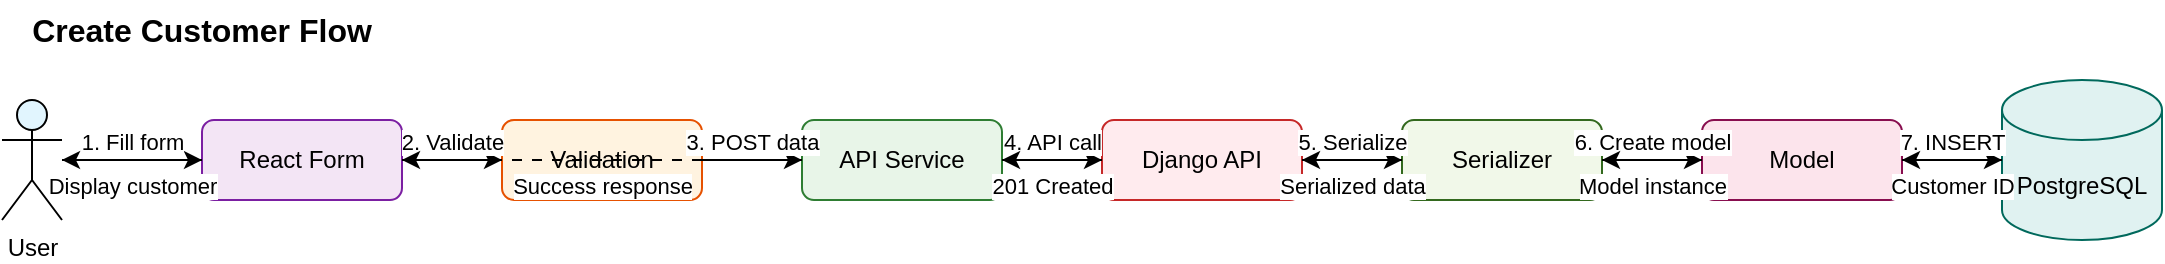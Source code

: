 <mxfile version="22.1.16" type="device">
  <diagram name="Customer CRUD Flow" id="crud-flow">
    <mxGraphModel dx="1422" dy="794" grid="1" gridSize="10" guides="1" tooltips="1" connect="1" arrows="1" fold="1" page="1" pageScale="1" pageWidth="1169" pageHeight="827" math="0" shadow="0">
      <root>
        <mxCell id="0" />
        <mxCell id="1" parent="0" />
        
        <!-- Actors -->
        <mxCell id="user" value="User" style="shape=umlActor;verticalLabelPosition=bottom;verticalAlign=top;html=1;outlineConnect=0;fillColor=#e1f5fe;" vertex="1" parent="1">
          <mxGeometry x="50" y="100" width="30" height="60" as="geometry" />
        </mxCell>
        
        <!-- Components -->
        <mxCell id="react-form" value="React Form" style="rounded=1;whiteSpace=wrap;html=1;fillColor=#f3e5f5;strokeColor=#7b1fa2;" vertex="1" parent="1">
          <mxGeometry x="150" y="110" width="100" height="40" as="geometry" />
        </mxCell>
        
        <mxCell id="validation" value="Validation" style="rounded=1;whiteSpace=wrap;html=1;fillColor=#fff3e0;strokeColor=#e65100;" vertex="1" parent="1">
          <mxGeometry x="300" y="110" width="100" height="40" as="geometry" />
        </mxCell>
        
        <mxCell id="api-service" value="API Service" style="rounded=1;whiteSpace=wrap;html=1;fillColor=#e8f5e8;strokeColor=#2e7d32;" vertex="1" parent="1">
          <mxGeometry x="450" y="110" width="100" height="40" as="geometry" />
        </mxCell>
        
        <mxCell id="django-api" value="Django API" style="rounded=1;whiteSpace=wrap;html=1;fillColor=#ffebee;strokeColor=#c62828;" vertex="1" parent="1">
          <mxGeometry x="600" y="110" width="100" height="40" as="geometry" />
        </mxCell>
        
        <mxCell id="serializer" value="Serializer" style="rounded=1;whiteSpace=wrap;html=1;fillColor=#f1f8e9;strokeColor=#33691e;" vertex="1" parent="1">
          <mxGeometry x="750" y="110" width="100" height="40" as="geometry" />
        </mxCell>
        
        <mxCell id="model" value="Model" style="rounded=1;whiteSpace=wrap;html=1;fillColor=#fce4ec;strokeColor=#880e4f;" vertex="1" parent="1">
          <mxGeometry x="900" y="110" width="100" height="40" as="geometry" />
        </mxCell>
        
        <mxCell id="database" value="PostgreSQL" style="shape=cylinder3;whiteSpace=wrap;html=1;boundedLbl=1;backgroundOutline=1;size=15;fillColor=#e0f2f1;strokeColor=#00695c;" vertex="1" parent="1">
          <mxGeometry x="1050" y="90" width="80" height="80" as="geometry" />
        </mxCell>
        
        <!-- Create Customer Flow -->
        <mxCell id="create-title" value="Create Customer Flow" style="text;html=1;strokeColor=none;fillColor=none;align=center;verticalAlign=middle;whiteSpace=wrap;rounded=0;fontSize=16;fontStyle=1;" vertex="1" parent="1">
          <mxGeometry x="50" y="50" width="200" height="30" as="geometry" />
        </mxCell>
        
        <!-- Flow Steps -->
        <mxCell id="step1" value="1. Fill form" style="edgeStyle=orthogonalEdgeStyle;rounded=0;orthogonalLoop=1;jettySize=auto;html=1;labelPosition=center;verticalLabelPosition=top;align=center;verticalAlign=bottom;" edge="1" parent="1" source="user" target="react-form">
          <mxGeometry relative="1" as="geometry" />
        </mxCell>
        
        <mxCell id="step2" value="2. Validate" style="edgeStyle=orthogonalEdgeStyle;rounded=0;orthogonalLoop=1;jettySize=auto;html=1;labelPosition=center;verticalLabelPosition=top;align=center;verticalAlign=bottom;" edge="1" parent="1" source="react-form" target="validation">
          <mxGeometry relative="1" as="geometry" />
        </mxCell>
        
        <mxCell id="step3" value="3. POST data" style="edgeStyle=orthogonalEdgeStyle;rounded=0;orthogonalLoop=1;jettySize=auto;html=1;labelPosition=center;verticalLabelPosition=top;align=center;verticalAlign=bottom;" edge="1" parent="1" source="validation" target="api-service">
          <mxGeometry relative="1" as="geometry" />
        </mxCell>
        
        <mxCell id="step4" value="4. API call" style="edgeStyle=orthogonalEdgeStyle;rounded=0;orthogonalLoop=1;jettySize=auto;html=1;labelPosition=center;verticalLabelPosition=top;align=center;verticalAlign=bottom;" edge="1" parent="1" source="api-service" target="django-api">
          <mxGeometry relative="1" as="geometry" />
        </mxCell>
        
        <mxCell id="step5" value="5. Serialize" style="edgeStyle=orthogonalEdgeStyle;rounded=0;orthogonalLoop=1;jettySize=auto;html=1;labelPosition=center;verticalLabelPosition=top;align=center;verticalAlign=bottom;" edge="1" parent="1" source="django-api" target="serializer">
          <mxGeometry relative="1" as="geometry" />
        </mxCell>
        
        <mxCell id="step6" value="6. Create model" style="edgeStyle=orthogonalEdgeStyle;rounded=0;orthogonalLoop=1;jettySize=auto;html=1;labelPosition=center;verticalLabelPosition=top;align=center;verticalAlign=bottom;" edge="1" parent="1" source="serializer" target="model">
          <mxGeometry relative="1" as="geometry" />
        </mxCell>
        
        <mxCell id="step7" value="7. INSERT" style="edgeStyle=orthogonalEdgeStyle;rounded=0;orthogonalLoop=1;jettySize=auto;html=1;labelPosition=center;verticalLabelPosition=top;align=center;verticalAlign=bottom;" edge="1" parent="1" source="model" target="database">
          <mxGeometry relative="1" as="geometry" />
        </mxCell>
        
        <!-- Response Flow -->
        <mxCell id="resp1" value="Customer ID" style="edgeStyle=orthogonalEdgeStyle;rounded=0;orthogonalLoop=1;jettySize=auto;html=1;labelPosition=center;verticalLabelPosition=bottom;align=center;verticalAlign=top;dashed=1;dashPattern=5 5;" edge="1" parent="1" source="database" target="model">
          <mxGeometry relative="1" as="geometry" />
        </mxCell>
        
        <mxCell id="resp2" value="Model instance" style="edgeStyle=orthogonalEdgeStyle;rounded=0;orthogonalLoop=1;jettySize=auto;html=1;labelPosition=center;verticalLabelPosition=bottom;align=center;verticalAlign=top;dashed=1;dashPattern=5 5;" edge="1" parent="1" source="model" target="serializer">
          <mxGeometry relative="1" as="geometry" />
        </mxCell>
        
        <mxCell id="resp3" value="Serialized data" style="edgeStyle=orthogonalEdgeStyle;rounded=0;orthogonalLoop=1;jettySize=auto;html=1;labelPosition=center;verticalLabelPosition=bottom;align=center;verticalAlign=top;dashed=1;dashPattern=5 5;" edge="1" parent="1" source="serializer" target="django-api">
          <mxGeometry relative="1" as="geometry" />
        </mxCell>
        
        <mxCell id="resp4" value="201 Created" style="edgeStyle=orthogonalEdgeStyle;rounded=0;orthogonalLoop=1;jettySize=auto;html=1;labelPosition=center;verticalLabelPosition=bottom;align=center;verticalAlign=top;dashed=1;dashPattern=5 5;" edge="1" parent="1" source="django-api" target="api-service">
          <mxGeometry relative="1" as="geometry" />
        </mxCell>
        
        <mxCell id="resp5" value="Success response" style="edgeStyle=orthogonalEdgeStyle;rounded=0;orthogonalLoop=1;jettySize=auto;html=1;labelPosition=center;verticalLabelPosition=bottom;align=center;verticalAlign=top;dashed=1;dashPattern=5 5;" edge="1" parent="1" source="api-service" target="react-form">
          <mxGeometry relative="1" as="geometry" />
        </mxCell>
        
        <mxCell id="resp6" value="Display customer" style="edgeStyle=orthogonalEdgeStyle;rounded=0;orthogonalLoop=1;jettySize=auto;html=1;labelPosition=center;verticalLabelPosition=bottom;align=center;verticalAlign=top;dashed=1;dashPattern=5 5;" edge="1" parent="1" source="react-form" target="user">
          <mxGeometry relative="1" as="geometry" />
        </mxCell>
        
      </root>
    </mxGraphModel>
  </diagram>
  
  <diagram name="Authentication Flow" id="auth-flow">
    <mxGraphModel dx="1422" dy="794" grid="1" gridSize="10" guides="1" tooltips="1" connect="1" arrows="1" fold="1" page="1" pageScale="1" pageWidth="1169" pageHeight="827" math="0" shadow="0">
      <root>
        <mxCell id="0" />
        <mxCell id="1" parent="0" />
        
        <!-- Authentication Flow Title -->
        <mxCell id="auth-title" value="Authentication Flow" style="text;html=1;strokeColor=none;fillColor=none;align=center;verticalAlign=middle;whiteSpace=wrap;rounded=0;fontSize=16;fontStyle=1;" vertex="1" parent="1">
          <mxGeometry x="50" y="50" width="200" height="30" as="geometry" />
        </mxCell>
        
        <!-- Actors and Components -->
        <mxCell id="auth-user" value="User" style="shape=umlActor;verticalLabelPosition=bottom;verticalAlign=top;html=1;outlineConnect=0;fillColor=#e1f5fe;" vertex="1" parent="1">
          <mxGeometry x="50" y="120" width="30" height="60" as="geometry" />
        </mxCell>
        
        <mxCell id="login-form" value="Login Form" style="rounded=1;whiteSpace=wrap;html=1;fillColor=#f3e5f5;strokeColor=#7b1fa2;" vertex="1" parent="1">
          <mxGeometry x="150" y="130" width="100" height="40" as="geometry" />
        </mxCell>
        
        <mxCell id="auth-service" value="Auth Service" style="rounded=1;whiteSpace=wrap;html=1;fillColor=#e8f5e8;strokeColor=#2e7d32;" vertex="1" parent="1">
          <mxGeometry x="300" y="130" width="100" height="40" as="geometry" />
        </mxCell>
        
        <mxCell id="django-auth" value="Django API" style="rounded=1;whiteSpace=wrap;html=1;fillColor=#ffebee;strokeColor=#c62828;" vertex="1" parent="1">
          <mxGeometry x="450" y="130" width="100" height="40" as="geometry" />
        </mxCell>
        
        <mxCell id="auth-backend" value="Django Auth" style="rounded=1;whiteSpace=wrap;html=1;fillColor=#fff3e0;strokeColor=#e65100;" vertex="1" parent="1">
          <mxGeometry x="600" y="130" width="100" height="40" as="geometry" />
        </mxCell>
        
        <mxCell id="user-db" value="User Database" style="shape=cylinder3;whiteSpace=wrap;html=1;boundedLbl=1;backgroundOutline=1;size=15;fillColor=#e0f2f1;strokeColor=#00695c;" vertex="1" parent="1">
          <mxGeometry x="750" y="110" width="80" height="80" as="geometry" />
        </mxCell>
        
        <mxCell id="session-store" value="Session Store" style="shape=cylinder3;whiteSpace=wrap;html=1;boundedLbl=1;backgroundOutline=1;size=15;fillColor=#fce4ec;strokeColor=#880e4f;" vertex="1" parent="1">
          <mxGeometry x="600" y="250" width="80" height="80" as="geometry" />
        </mxCell>
        
        <mxCell id="react-app" value="React App" style="rounded=1;whiteSpace=wrap;html=1;fillColor=#f1f8e9;strokeColor=#33691e;" vertex="1" parent="1">
          <mxGeometry x="150" y="270" width="100" height="40" as="geometry" />
        </mxCell>
        
        <!-- Login Flow -->
        <mxCell id="auth-step1" value="1. Enter credentials" style="edgeStyle=orthogonalEdgeStyle;rounded=0;orthogonalLoop=1;jettySize=auto;html=1;" edge="1" parent="1" source="auth-user" target="login-form">
          <mxGeometry relative="1" as="geometry" />
        </mxCell>
        
        <mxCell id="auth-step2" value="2. POST login" style="edgeStyle=orthogonalEdgeStyle;rounded=0;orthogonalLoop=1;jettySize=auto;html=1;" edge="1" parent="1" source="login-form" target="auth-service">
          <mxGeometry relative="1" as="geometry" />
        </mxCell>
        
        <mxCell id="auth-step3" value="3. Authenticate" style="edgeStyle=orthogonalEdgeStyle;rounded=0;orthogonalLoop=1;jettySize=auto;html=1;" edge="1" parent="1" source="auth-service" target="django-auth">
          <mxGeometry relative="1" as="geometry" />
        </mxCell>
        
        <mxCell id="auth-step4" value="4. Verify user" style="edgeStyle=orthogonalEdgeStyle;rounded=0;orthogonalLoop=1;jettySize=auto;html=1;" edge="1" parent="1" source="django-auth" target="auth-backend">
          <mxGeometry relative="1" as="geometry" />
        </mxCell>
        
        <mxCell id="auth-step5" value="5. Check credentials" style="edgeStyle=orthogonalEdgeStyle;rounded=0;orthogonalLoop=1;jettySize=auto;html=1;" edge="1" parent="1" source="auth-backend" target="user-db">
          <mxGeometry relative="1" as="geometry" />
        </mxCell>
        
        <mxCell id="auth-step6" value="6. Create session" style="edgeStyle=orthogonalEdgeStyle;rounded=0;orthogonalLoop=1;jettySize=auto;html=1;" edge="1" parent="1" source="auth-backend" target="session-store">
          <mxGeometry relative="1" as="geometry" />
        </mxCell>
        
        <!-- Response Flow -->
        <mxCell id="auth-resp1" value="User data" style="edgeStyle=orthogonalEdgeStyle;rounded=0;orthogonalLoop=1;jettySize=auto;html=1;dashed=1;dashPattern=5 5;" edge="1" parent="1" source="user-db" target="auth-backend">
          <mxGeometry relative="1" as="geometry" />
        </mxCell>
        
        <mxCell id="auth-resp2" value="Session ID" style="edgeStyle=orthogonalEdgeStyle;rounded=0;orthogonalLoop=1;jettySize=auto;html=1;dashed=1;dashPattern=5 5;" edge="1" parent="1" source="session-store" target="auth-backend">
          <mxGeometry relative="1" as="geometry" />
        </mxCell>
        
        <mxCell id="auth-resp3" value="Auth token" style="edgeStyle=orthogonalEdgeStyle;rounded=0;orthogonalLoop=1;jettySize=auto;html=1;dashed=1;dashPattern=5 5;" edge="1" parent="1" source="django-auth" target="auth-service">
          <mxGeometry relative="1" as="geometry" />
        </mxCell>
        
        <mxCell id="auth-resp4" value="Login success" style="edgeStyle=orthogonalEdgeStyle;rounded=0;orthogonalLoop=1;jettySize=auto;html=1;dashed=1;dashPattern=5 5;" edge="1" parent="1" source="auth-service" target="login-form">
          <mxGeometry relative="1" as="geometry" />
        </mxCell>
        
        <mxCell id="auth-resp5" value="Redirect to dashboard" style="edgeStyle=orthogonalEdgeStyle;rounded=0;orthogonalLoop=1;jettySize=auto;html=1;dashed=1;dashPattern=5 5;" edge="1" parent="1" source="login-form" target="react-app">
          <mxGeometry relative="1" as="geometry" />
        </mxCell>
        
        <mxCell id="auth-resp6" value="Show authenticated app" style="edgeStyle=orthogonalEdgeStyle;rounded=0;orthogonalLoop=1;jettySize=auto;html=1;dashed=1;dashPattern=5 5;" edge="1" parent="1" source="react-app" target="auth-user">
          <mxGeometry relative="1" as="geometry" />
        </mxCell>
        
      </root>
    </mxGraphModel>
  </diagram>
</mxfile>